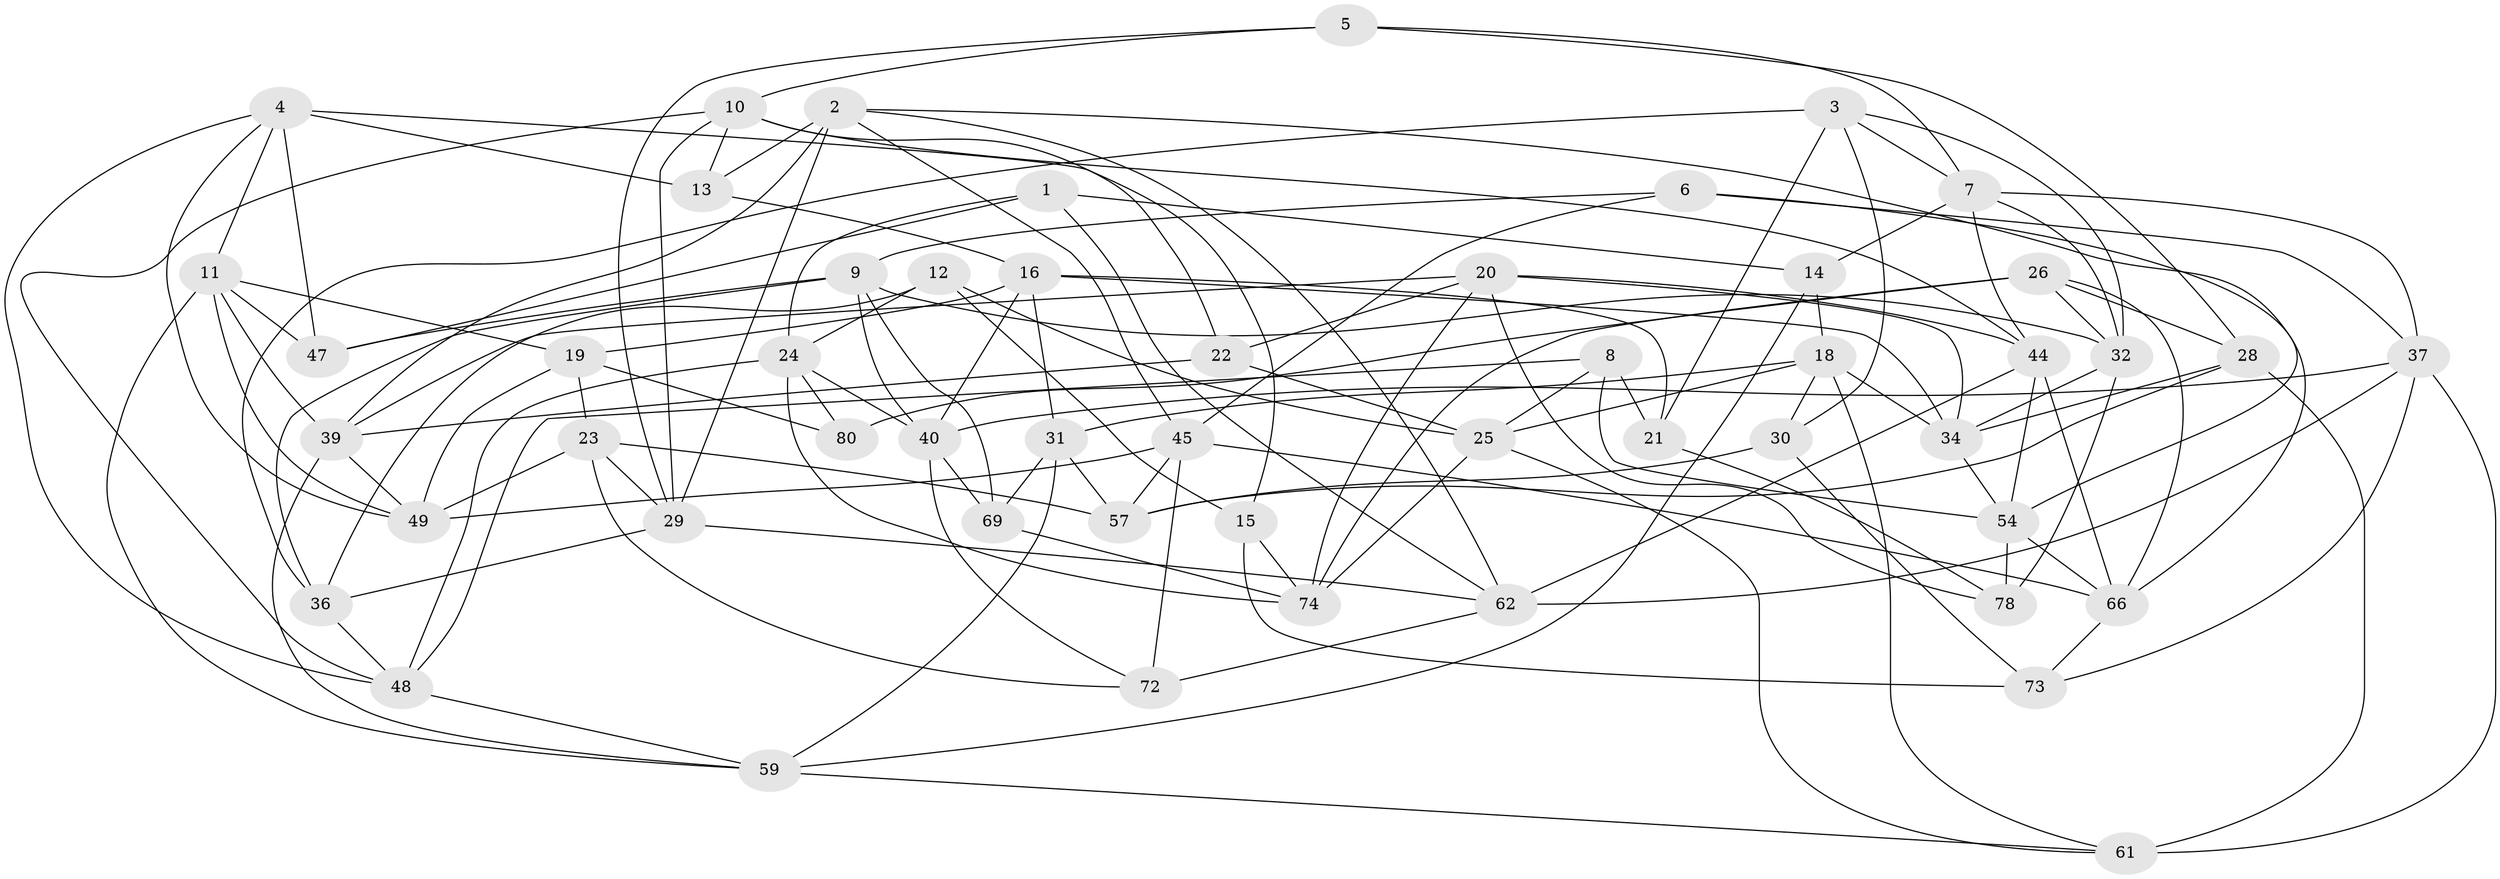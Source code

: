 // Generated by graph-tools (version 1.1) at 2025/24/03/03/25 07:24:25]
// undirected, 52 vertices, 134 edges
graph export_dot {
graph [start="1"]
  node [color=gray90,style=filled];
  1;
  2 [super="+27"];
  3 [super="+55"];
  4 [super="+51"];
  5;
  6;
  7 [super="+82"];
  8;
  9 [super="+33"];
  10 [super="+64"];
  11 [super="+46"];
  12;
  13;
  14;
  15;
  16 [super="+17"];
  18 [super="+43"];
  19 [super="+35"];
  20 [super="+53"];
  21;
  22;
  23 [super="+85"];
  24 [super="+60"];
  25 [super="+41"];
  26 [super="+70"];
  28 [super="+58"];
  29 [super="+63"];
  30;
  31 [super="+71"];
  32 [super="+38"];
  34 [super="+65"];
  36 [super="+86"];
  37 [super="+81"];
  39 [super="+42"];
  40 [super="+52"];
  44 [super="+56"];
  45 [super="+76"];
  47;
  48 [super="+77"];
  49 [super="+50"];
  54 [super="+84"];
  57 [super="+83"];
  59 [super="+79"];
  61 [super="+87"];
  62 [super="+68"];
  66 [super="+67"];
  69;
  72;
  73;
  74 [super="+75"];
  78;
  80;
  1 -- 24;
  1 -- 47;
  1 -- 14;
  1 -- 62;
  2 -- 45;
  2 -- 29;
  2 -- 39;
  2 -- 13;
  2 -- 54;
  2 -- 62;
  3 -- 21;
  3 -- 30;
  3 -- 32;
  3 -- 7;
  3 -- 36 [weight=2];
  4 -- 13;
  4 -- 15;
  4 -- 49;
  4 -- 47;
  4 -- 48;
  4 -- 11;
  5 -- 10;
  5 -- 28;
  5 -- 29;
  5 -- 7;
  6 -- 37;
  6 -- 9;
  6 -- 45;
  6 -- 66;
  7 -- 14;
  7 -- 37;
  7 -- 44;
  7 -- 32;
  8 -- 21;
  8 -- 25;
  8 -- 48;
  8 -- 54;
  9 -- 69;
  9 -- 47;
  9 -- 32;
  9 -- 40;
  9 -- 36;
  10 -- 13;
  10 -- 44;
  10 -- 22;
  10 -- 29;
  10 -- 48;
  11 -- 39;
  11 -- 19;
  11 -- 59;
  11 -- 49;
  11 -- 47;
  12 -- 15;
  12 -- 36;
  12 -- 24;
  12 -- 25;
  13 -- 16;
  14 -- 59;
  14 -- 18;
  15 -- 73;
  15 -- 74;
  16 -- 19;
  16 -- 40;
  16 -- 31;
  16 -- 34;
  16 -- 21;
  18 -- 61;
  18 -- 30;
  18 -- 31;
  18 -- 25;
  18 -- 34;
  19 -- 80;
  19 -- 49;
  19 -- 23 [weight=2];
  20 -- 78;
  20 -- 44;
  20 -- 34;
  20 -- 74;
  20 -- 22;
  20 -- 39;
  21 -- 78;
  22 -- 25;
  22 -- 39;
  23 -- 29;
  23 -- 72;
  23 -- 57;
  23 -- 49;
  24 -- 48;
  24 -- 80;
  24 -- 40;
  24 -- 74;
  25 -- 74;
  25 -- 61;
  26 -- 80 [weight=2];
  26 -- 66;
  26 -- 32;
  26 -- 28;
  26 -- 74;
  28 -- 57;
  28 -- 34;
  28 -- 61 [weight=2];
  29 -- 36;
  29 -- 62;
  30 -- 73;
  30 -- 57;
  31 -- 57 [weight=2];
  31 -- 69;
  31 -- 59;
  32 -- 78;
  32 -- 34;
  34 -- 54;
  36 -- 48;
  37 -- 40;
  37 -- 73;
  37 -- 62;
  37 -- 61;
  39 -- 49;
  39 -- 59;
  40 -- 72;
  40 -- 69;
  44 -- 66;
  44 -- 62;
  44 -- 54;
  45 -- 66;
  45 -- 49;
  45 -- 72;
  45 -- 57;
  48 -- 59;
  54 -- 78;
  54 -- 66;
  59 -- 61;
  62 -- 72;
  66 -- 73;
  69 -- 74;
}
